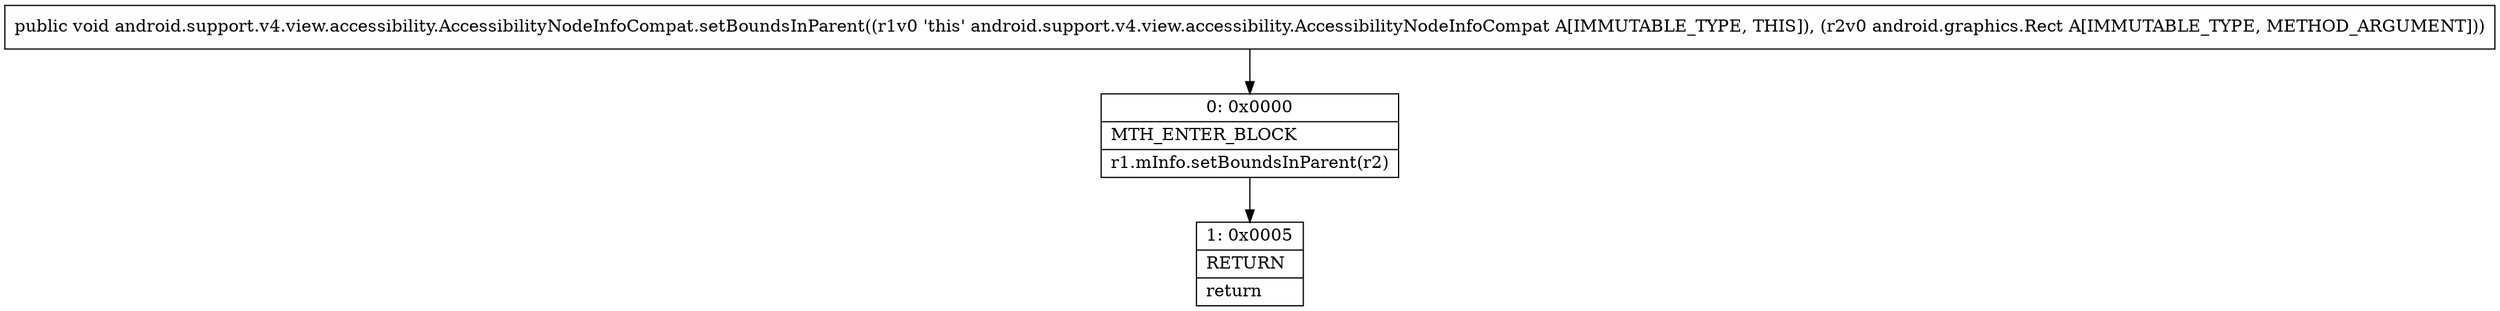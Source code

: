 digraph "CFG forandroid.support.v4.view.accessibility.AccessibilityNodeInfoCompat.setBoundsInParent(Landroid\/graphics\/Rect;)V" {
Node_0 [shape=record,label="{0\:\ 0x0000|MTH_ENTER_BLOCK\l|r1.mInfo.setBoundsInParent(r2)\l}"];
Node_1 [shape=record,label="{1\:\ 0x0005|RETURN\l|return\l}"];
MethodNode[shape=record,label="{public void android.support.v4.view.accessibility.AccessibilityNodeInfoCompat.setBoundsInParent((r1v0 'this' android.support.v4.view.accessibility.AccessibilityNodeInfoCompat A[IMMUTABLE_TYPE, THIS]), (r2v0 android.graphics.Rect A[IMMUTABLE_TYPE, METHOD_ARGUMENT])) }"];
MethodNode -> Node_0;
Node_0 -> Node_1;
}

